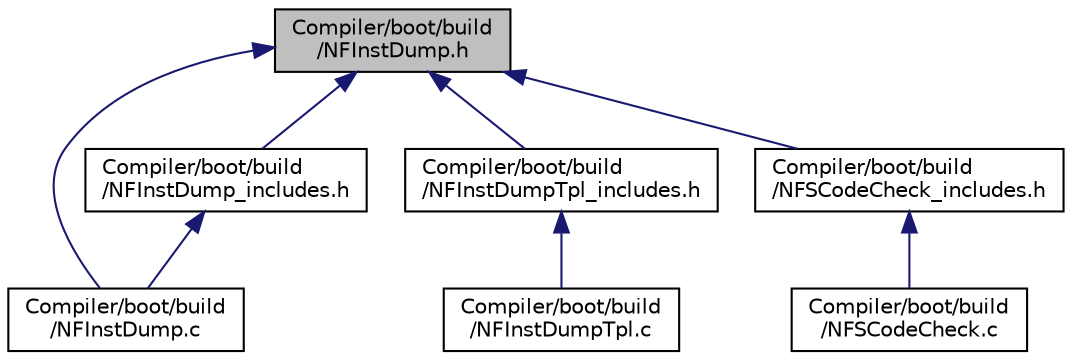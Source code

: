 digraph "Compiler/boot/build/NFInstDump.h"
{
  edge [fontname="Helvetica",fontsize="10",labelfontname="Helvetica",labelfontsize="10"];
  node [fontname="Helvetica",fontsize="10",shape=record];
  Node6 [label="Compiler/boot/build\l/NFInstDump.h",height=0.2,width=0.4,color="black", fillcolor="grey75", style="filled", fontcolor="black"];
  Node6 -> Node7 [dir="back",color="midnightblue",fontsize="10",style="solid",fontname="Helvetica"];
  Node7 [label="Compiler/boot/build\l/NFInstDump.c",height=0.2,width=0.4,color="black", fillcolor="white", style="filled",URL="$de/d72/_n_f_inst_dump_8c.html"];
  Node6 -> Node8 [dir="back",color="midnightblue",fontsize="10",style="solid",fontname="Helvetica"];
  Node8 [label="Compiler/boot/build\l/NFInstDump_includes.h",height=0.2,width=0.4,color="black", fillcolor="white", style="filled",URL="$da/d6a/_n_f_inst_dump__includes_8h.html"];
  Node8 -> Node7 [dir="back",color="midnightblue",fontsize="10",style="solid",fontname="Helvetica"];
  Node6 -> Node9 [dir="back",color="midnightblue",fontsize="10",style="solid",fontname="Helvetica"];
  Node9 [label="Compiler/boot/build\l/NFInstDumpTpl_includes.h",height=0.2,width=0.4,color="black", fillcolor="white", style="filled",URL="$db/db4/_n_f_inst_dump_tpl__includes_8h.html"];
  Node9 -> Node10 [dir="back",color="midnightblue",fontsize="10",style="solid",fontname="Helvetica"];
  Node10 [label="Compiler/boot/build\l/NFInstDumpTpl.c",height=0.2,width=0.4,color="black", fillcolor="white", style="filled",URL="$db/d02/_n_f_inst_dump_tpl_8c.html"];
  Node6 -> Node11 [dir="back",color="midnightblue",fontsize="10",style="solid",fontname="Helvetica"];
  Node11 [label="Compiler/boot/build\l/NFSCodeCheck_includes.h",height=0.2,width=0.4,color="black", fillcolor="white", style="filled",URL="$db/d33/_n_f_s_code_check__includes_8h.html"];
  Node11 -> Node12 [dir="back",color="midnightblue",fontsize="10",style="solid",fontname="Helvetica"];
  Node12 [label="Compiler/boot/build\l/NFSCodeCheck.c",height=0.2,width=0.4,color="black", fillcolor="white", style="filled",URL="$d8/da2/_n_f_s_code_check_8c.html"];
}
